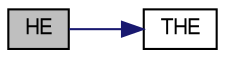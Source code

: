 digraph "HE"
{
  bgcolor="transparent";
  edge [fontname="FreeSans",fontsize="10",labelfontname="FreeSans",labelfontsize="10"];
  node [fontname="FreeSans",fontsize="10",shape=record];
  rankdir="LR";
  Node32 [label="HE",height=0.2,width=0.4,color="black", fillcolor="grey75", style="filled", fontcolor="black"];
  Node32 -> Node33 [color="midnightblue",fontsize="10",style="solid",fontname="FreeSans"];
  Node33 [label="THE",height=0.2,width=0.4,color="black",URL="$a30354.html#a25550c1e943f24b7857b858e37a462b8",tooltip="Temperature from absolute enthalpy. "];
}
